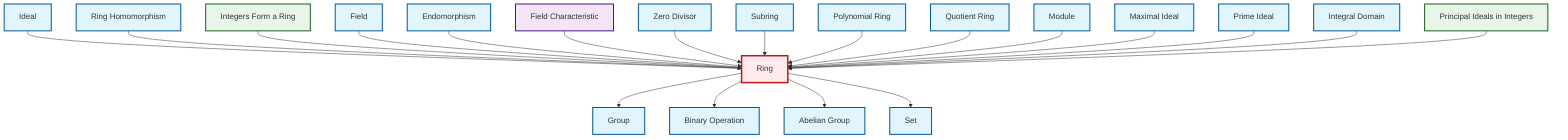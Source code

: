 graph TD
    classDef definition fill:#e1f5fe,stroke:#01579b,stroke-width:2px
    classDef theorem fill:#f3e5f5,stroke:#4a148c,stroke-width:2px
    classDef axiom fill:#fff3e0,stroke:#e65100,stroke-width:2px
    classDef example fill:#e8f5e9,stroke:#1b5e20,stroke-width:2px
    classDef current fill:#ffebee,stroke:#b71c1c,stroke-width:3px
    def-group["Group"]:::definition
    def-polynomial-ring["Polynomial Ring"]:::definition
    def-module["Module"]:::definition
    def-binary-operation["Binary Operation"]:::definition
    thm-field-characteristic["Field Characteristic"]:::theorem
    def-endomorphism["Endomorphism"]:::definition
    def-set["Set"]:::definition
    def-maximal-ideal["Maximal Ideal"]:::definition
    def-integral-domain["Integral Domain"]:::definition
    def-zero-divisor["Zero Divisor"]:::definition
    def-ring-homomorphism["Ring Homomorphism"]:::definition
    def-ring["Ring"]:::definition
    def-quotient-ring["Quotient Ring"]:::definition
    def-subring["Subring"]:::definition
    ex-principal-ideal["Principal Ideals in Integers"]:::example
    def-abelian-group["Abelian Group"]:::definition
    def-field["Field"]:::definition
    def-ideal["Ideal"]:::definition
    def-prime-ideal["Prime Ideal"]:::definition
    ex-integers-ring["Integers Form a Ring"]:::example
    def-ideal --> def-ring
    def-ring-homomorphism --> def-ring
    ex-integers-ring --> def-ring
    def-ring --> def-group
    def-field --> def-ring
    def-ring --> def-binary-operation
    def-endomorphism --> def-ring
    thm-field-characteristic --> def-ring
    def-ring --> def-abelian-group
    def-zero-divisor --> def-ring
    def-subring --> def-ring
    def-polynomial-ring --> def-ring
    def-quotient-ring --> def-ring
    def-ring --> def-set
    def-module --> def-ring
    def-maximal-ideal --> def-ring
    def-prime-ideal --> def-ring
    def-integral-domain --> def-ring
    ex-principal-ideal --> def-ring
    class def-ring current